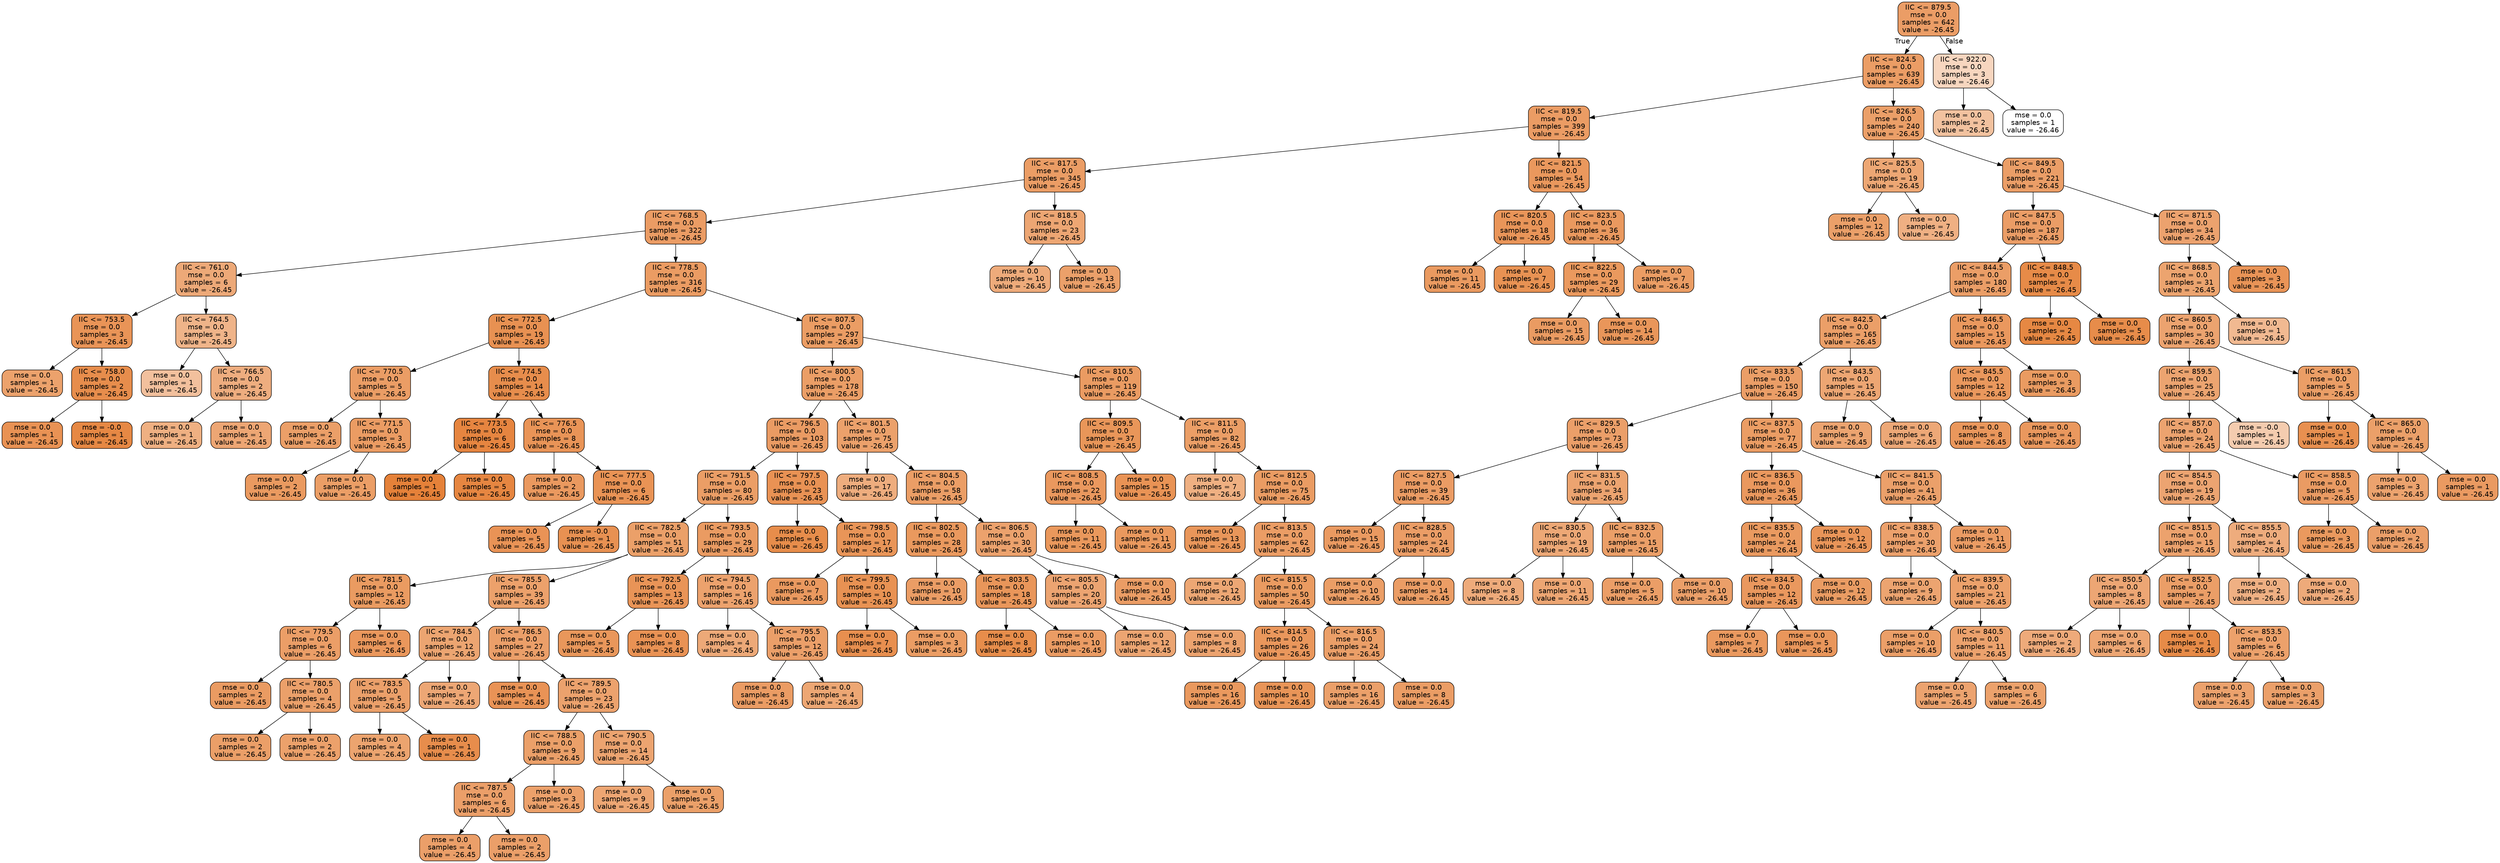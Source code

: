 digraph Tree {
node [shape=box, style="filled, rounded", color="black", fontname=helvetica] ;
edge [fontname=helvetica] ;
0 [label="IIC <= 879.5\nmse = 0.0\nsamples = 642\nvalue = -26.45", fillcolor="#eb9d66"] ;
1 [label="IIC <= 824.5\nmse = 0.0\nsamples = 639\nvalue = -26.45", fillcolor="#eb9d65"] ;
0 -> 1 [labeldistance=2.5, labelangle=45, headlabel="True"] ;
2 [label="IIC <= 819.5\nmse = 0.0\nsamples = 399\nvalue = -26.45", fillcolor="#eb9c64"] ;
1 -> 2 ;
3 [label="IIC <= 817.5\nmse = 0.0\nsamples = 345\nvalue = -26.45", fillcolor="#eb9d65"] ;
2 -> 3 ;
4 [label="IIC <= 768.5\nmse = 0.0\nsamples = 322\nvalue = -26.45", fillcolor="#eb9c64"] ;
3 -> 4 ;
5 [label="IIC <= 761.0\nmse = 0.0\nsamples = 6\nvalue = -26.45", fillcolor="#eda978"] ;
4 -> 5 ;
6 [label="IIC <= 753.5\nmse = 0.0\nsamples = 3\nvalue = -26.45", fillcolor="#e99457"] ;
5 -> 6 ;
7 [label="mse = 0.0\nsamples = 1\nvalue = -26.45", fillcolor="#eca26c"] ;
6 -> 7 ;
8 [label="IIC <= 758.0\nmse = 0.0\nsamples = 2\nvalue = -26.45", fillcolor="#e78d4c"] ;
6 -> 8 ;
9 [label="mse = 0.0\nsamples = 1\nvalue = -26.45", fillcolor="#e99254"] ;
8 -> 9 ;
10 [label="mse = -0.0\nsamples = 1\nvalue = -26.45", fillcolor="#e68844"] ;
8 -> 10 ;
11 [label="IIC <= 764.5\nmse = 0.0\nsamples = 3\nvalue = -26.45", fillcolor="#efb489"] ;
5 -> 11 ;
12 [label="mse = 0.0\nsamples = 1\nvalue = -26.45", fillcolor="#f2c09d"] ;
11 -> 12 ;
13 [label="IIC <= 766.5\nmse = 0.0\nsamples = 2\nvalue = -26.45", fillcolor="#eead7f"] ;
11 -> 13 ;
14 [label="mse = 0.0\nsamples = 1\nvalue = -26.45", fillcolor="#efb082"] ;
13 -> 14 ;
15 [label="mse = 0.0\nsamples = 1\nvalue = -26.45", fillcolor="#eda674"] ;
13 -> 15 ;
16 [label="IIC <= 778.5\nmse = 0.0\nsamples = 316\nvalue = -26.45", fillcolor="#eb9c63"] ;
4 -> 16 ;
17 [label="IIC <= 772.5\nmse = 0.0\nsamples = 19\nvalue = -26.45", fillcolor="#e89152"] ;
16 -> 17 ;
18 [label="IIC <= 770.5\nmse = 0.0\nsamples = 5\nvalue = -26.45", fillcolor="#eb9d65"] ;
17 -> 18 ;
19 [label="mse = 0.0\nsamples = 2\nvalue = -26.45", fillcolor="#eb9f68"] ;
18 -> 19 ;
20 [label="IIC <= 771.5\nmse = 0.0\nsamples = 3\nvalue = -26.45", fillcolor="#eb9c63"] ;
18 -> 20 ;
21 [label="mse = 0.0\nsamples = 2\nvalue = -26.45", fillcolor="#ea9a60"] ;
20 -> 21 ;
22 [label="mse = 0.0\nsamples = 1\nvalue = -26.45", fillcolor="#eb9e66"] ;
20 -> 22 ;
23 [label="IIC <= 774.5\nmse = 0.0\nsamples = 14\nvalue = -26.45", fillcolor="#e78d4c"] ;
17 -> 23 ;
24 [label="IIC <= 773.5\nmse = 0.0\nsamples = 6\nvalue = -26.45", fillcolor="#e68540"] ;
23 -> 24 ;
25 [label="mse = 0.0\nsamples = 1\nvalue = -26.45", fillcolor="#e58139"] ;
24 -> 25 ;
26 [label="mse = 0.0\nsamples = 5\nvalue = -26.45", fillcolor="#e68641"] ;
24 -> 26 ;
27 [label="IIC <= 776.5\nmse = 0.0\nsamples = 8\nvalue = -26.45", fillcolor="#e99457"] ;
23 -> 27 ;
28 [label="mse = 0.0\nsamples = 2\nvalue = -26.45", fillcolor="#ea995f"] ;
27 -> 28 ;
29 [label="IIC <= 777.5\nmse = 0.0\nsamples = 6\nvalue = -26.45", fillcolor="#e99355"] ;
27 -> 29 ;
30 [label="mse = 0.0\nsamples = 5\nvalue = -26.45", fillcolor="#e99356"] ;
29 -> 30 ;
31 [label="mse = -0.0\nsamples = 1\nvalue = -26.45", fillcolor="#e89152"] ;
29 -> 31 ;
32 [label="IIC <= 807.5\nmse = 0.0\nsamples = 297\nvalue = -26.45", fillcolor="#eb9d64"] ;
16 -> 32 ;
33 [label="IIC <= 800.5\nmse = 0.0\nsamples = 178\nvalue = -26.45", fillcolor="#eb9e66"] ;
32 -> 33 ;
34 [label="IIC <= 796.5\nmse = 0.0\nsamples = 103\nvalue = -26.45", fillcolor="#ea9b63"] ;
33 -> 34 ;
35 [label="IIC <= 791.5\nmse = 0.0\nsamples = 80\nvalue = -26.45", fillcolor="#eb9e66"] ;
34 -> 35 ;
36 [label="IIC <= 782.5\nmse = 0.0\nsamples = 51\nvalue = -26.45", fillcolor="#eba069"] ;
35 -> 36 ;
37 [label="IIC <= 781.5\nmse = 0.0\nsamples = 12\nvalue = -26.45", fillcolor="#ea9b61"] ;
36 -> 37 ;
38 [label="IIC <= 779.5\nmse = 0.0\nsamples = 6\nvalue = -26.45", fillcolor="#eb9e67"] ;
37 -> 38 ;
39 [label="mse = 0.0\nsamples = 2\nvalue = -26.45", fillcolor="#ea9b62"] ;
38 -> 39 ;
40 [label="IIC <= 780.5\nmse = 0.0\nsamples = 4\nvalue = -26.45", fillcolor="#eba06a"] ;
38 -> 40 ;
41 [label="mse = 0.0\nsamples = 2\nvalue = -26.45", fillcolor="#eb9f68"] ;
40 -> 41 ;
42 [label="mse = 0.0\nsamples = 2\nvalue = -26.45", fillcolor="#eca16b"] ;
40 -> 42 ;
43 [label="mse = 0.0\nsamples = 6\nvalue = -26.45", fillcolor="#ea975c"] ;
37 -> 43 ;
44 [label="IIC <= 785.5\nmse = 0.0\nsamples = 39\nvalue = -26.45", fillcolor="#eca16b"] ;
36 -> 44 ;
45 [label="IIC <= 784.5\nmse = 0.0\nsamples = 12\nvalue = -26.45", fillcolor="#eca571"] ;
44 -> 45 ;
46 [label="IIC <= 783.5\nmse = 0.0\nsamples = 5\nvalue = -26.45", fillcolor="#eba06a"] ;
45 -> 46 ;
47 [label="mse = 0.0\nsamples = 4\nvalue = -26.45", fillcolor="#eca46f"] ;
46 -> 47 ;
48 [label="mse = 0.0\nsamples = 1\nvalue = -26.45", fillcolor="#e78d4c"] ;
46 -> 48 ;
49 [label="mse = 0.0\nsamples = 7\nvalue = -26.45", fillcolor="#eda775"] ;
45 -> 49 ;
50 [label="IIC <= 786.5\nmse = 0.0\nsamples = 27\nvalue = -26.45", fillcolor="#eb9f69"] ;
44 -> 50 ;
51 [label="mse = 0.0\nsamples = 4\nvalue = -26.45", fillcolor="#e99356"] ;
50 -> 51 ;
52 [label="IIC <= 789.5\nmse = 0.0\nsamples = 23\nvalue = -26.45", fillcolor="#eca26d"] ;
50 -> 52 ;
53 [label="IIC <= 788.5\nmse = 0.0\nsamples = 9\nvalue = -26.45", fillcolor="#eba069"] ;
52 -> 53 ;
54 [label="IIC <= 787.5\nmse = 0.0\nsamples = 6\nvalue = -26.45", fillcolor="#eb9f69"] ;
53 -> 54 ;
55 [label="mse = 0.0\nsamples = 4\nvalue = -26.45", fillcolor="#eb9f69"] ;
54 -> 55 ;
56 [label="mse = 0.0\nsamples = 2\nvalue = -26.45", fillcolor="#eb9f69"] ;
54 -> 56 ;
57 [label="mse = 0.0\nsamples = 3\nvalue = -26.45", fillcolor="#eca16b"] ;
53 -> 57 ;
58 [label="IIC <= 790.5\nmse = 0.0\nsamples = 14\nvalue = -26.45", fillcolor="#eca470"] ;
52 -> 58 ;
59 [label="mse = 0.0\nsamples = 9\nvalue = -26.45", fillcolor="#eda673"] ;
58 -> 59 ;
60 [label="mse = 0.0\nsamples = 5\nvalue = -26.45", fillcolor="#eba069"] ;
58 -> 60 ;
61 [label="IIC <= 793.5\nmse = 0.0\nsamples = 29\nvalue = -26.45", fillcolor="#ea9b62"] ;
35 -> 61 ;
62 [label="IIC <= 792.5\nmse = 0.0\nsamples = 13\nvalue = -26.45", fillcolor="#e99457"] ;
61 -> 62 ;
63 [label="mse = 0.0\nsamples = 5\nvalue = -26.45", fillcolor="#e9975b"] ;
62 -> 63 ;
64 [label="mse = 0.0\nsamples = 8\nvalue = -26.45", fillcolor="#e99254"] ;
62 -> 64 ;
65 [label="IIC <= 794.5\nmse = 0.0\nsamples = 16\nvalue = -26.45", fillcolor="#eca26d"] ;
61 -> 65 ;
66 [label="mse = 0.0\nsamples = 4\nvalue = -26.45", fillcolor="#eda978"] ;
65 -> 66 ;
67 [label="IIC <= 795.5\nmse = 0.0\nsamples = 12\nvalue = -26.45", fillcolor="#eb9f69"] ;
65 -> 67 ;
68 [label="mse = 0.0\nsamples = 8\nvalue = -26.45", fillcolor="#eb9c64"] ;
67 -> 68 ;
69 [label="mse = 0.0\nsamples = 4\nvalue = -26.45", fillcolor="#eda774"] ;
67 -> 69 ;
70 [label="IIC <= 797.5\nmse = 0.0\nsamples = 23\nvalue = -26.45", fillcolor="#e99254"] ;
34 -> 70 ;
71 [label="mse = 0.0\nsamples = 6\nvalue = -26.45", fillcolor="#e78d4b"] ;
70 -> 71 ;
72 [label="IIC <= 798.5\nmse = 0.0\nsamples = 17\nvalue = -26.45", fillcolor="#e99558"] ;
70 -> 72 ;
73 [label="mse = 0.0\nsamples = 7\nvalue = -26.45", fillcolor="#ea995f"] ;
72 -> 73 ;
74 [label="IIC <= 799.5\nmse = 0.0\nsamples = 10\nvalue = -26.45", fillcolor="#e89253"] ;
72 -> 74 ;
75 [label="mse = 0.0\nsamples = 7\nvalue = -26.45", fillcolor="#e88f4f"] ;
74 -> 75 ;
76 [label="mse = 0.0\nsamples = 3\nvalue = -26.45", fillcolor="#eb9d64"] ;
74 -> 76 ;
77 [label="IIC <= 801.5\nmse = 0.0\nsamples = 75\nvalue = -26.45", fillcolor="#eca16b"] ;
33 -> 77 ;
78 [label="mse = 0.0\nsamples = 17\nvalue = -26.45", fillcolor="#eead7e"] ;
77 -> 78 ;
79 [label="IIC <= 804.5\nmse = 0.0\nsamples = 58\nvalue = -26.45", fillcolor="#eb9e66"] ;
77 -> 79 ;
80 [label="IIC <= 802.5\nmse = 0.0\nsamples = 28\nvalue = -26.45", fillcolor="#ea995e"] ;
79 -> 80 ;
81 [label="mse = 0.0\nsamples = 10\nvalue = -26.45", fillcolor="#eb9d65"] ;
80 -> 81 ;
82 [label="IIC <= 803.5\nmse = 0.0\nsamples = 18\nvalue = -26.45", fillcolor="#e9965a"] ;
80 -> 82 ;
83 [label="mse = 0.0\nsamples = 8\nvalue = -26.45", fillcolor="#e78d4b"] ;
82 -> 83 ;
84 [label="mse = 0.0\nsamples = 10\nvalue = -26.45", fillcolor="#eb9c64"] ;
82 -> 84 ;
85 [label="IIC <= 806.5\nmse = 0.0\nsamples = 30\nvalue = -26.45", fillcolor="#eca26d"] ;
79 -> 85 ;
86 [label="IIC <= 805.5\nmse = 0.0\nsamples = 20\nvalue = -26.45", fillcolor="#eca471"] ;
85 -> 86 ;
87 [label="mse = 0.0\nsamples = 12\nvalue = -26.45", fillcolor="#eca572"] ;
86 -> 87 ;
88 [label="mse = 0.0\nsamples = 8\nvalue = -26.45", fillcolor="#eca36f"] ;
86 -> 88 ;
89 [label="mse = 0.0\nsamples = 10\nvalue = -26.45", fillcolor="#eb9d65"] ;
85 -> 89 ;
90 [label="IIC <= 810.5\nmse = 0.0\nsamples = 119\nvalue = -26.45", fillcolor="#ea9b62"] ;
32 -> 90 ;
91 [label="IIC <= 809.5\nmse = 0.0\nsamples = 37\nvalue = -26.45", fillcolor="#e99659"] ;
90 -> 91 ;
92 [label="IIC <= 808.5\nmse = 0.0\nsamples = 22\nvalue = -26.45", fillcolor="#ea985e"] ;
91 -> 92 ;
93 [label="mse = 0.0\nsamples = 11\nvalue = -26.45", fillcolor="#ea985c"] ;
92 -> 93 ;
94 [label="mse = 0.0\nsamples = 11\nvalue = -26.45", fillcolor="#ea995e"] ;
92 -> 94 ;
95 [label="mse = 0.0\nsamples = 15\nvalue = -26.45", fillcolor="#e99355"] ;
91 -> 95 ;
96 [label="IIC <= 811.5\nmse = 0.0\nsamples = 82\nvalue = -26.45", fillcolor="#eb9e66"] ;
90 -> 96 ;
97 [label="mse = 0.0\nsamples = 7\nvalue = -26.45", fillcolor="#efb082"] ;
96 -> 97 ;
98 [label="IIC <= 812.5\nmse = 0.0\nsamples = 75\nvalue = -26.45", fillcolor="#ea9c63"] ;
96 -> 98 ;
99 [label="mse = 0.0\nsamples = 13\nvalue = -26.45", fillcolor="#e9965a"] ;
98 -> 99 ;
100 [label="IIC <= 813.5\nmse = 0.0\nsamples = 62\nvalue = -26.45", fillcolor="#eb9d65"] ;
98 -> 100 ;
101 [label="mse = 0.0\nsamples = 12\nvalue = -26.45", fillcolor="#eda774"] ;
100 -> 101 ;
102 [label="IIC <= 815.5\nmse = 0.0\nsamples = 50\nvalue = -26.45", fillcolor="#ea9b61"] ;
100 -> 102 ;
103 [label="IIC <= 814.5\nmse = 0.0\nsamples = 26\nvalue = -26.45", fillcolor="#ea975c"] ;
102 -> 103 ;
104 [label="mse = 0.0\nsamples = 16\nvalue = -26.45", fillcolor="#ea995e"] ;
103 -> 104 ;
105 [label="mse = 0.0\nsamples = 10\nvalue = -26.45", fillcolor="#e99558"] ;
103 -> 105 ;
106 [label="IIC <= 816.5\nmse = 0.0\nsamples = 24\nvalue = -26.45", fillcolor="#eb9f68"] ;
102 -> 106 ;
107 [label="mse = 0.0\nsamples = 16\nvalue = -26.45", fillcolor="#eba06a"] ;
106 -> 107 ;
108 [label="mse = 0.0\nsamples = 8\nvalue = -26.45", fillcolor="#eb9d65"] ;
106 -> 108 ;
109 [label="IIC <= 818.5\nmse = 0.0\nsamples = 23\nvalue = -26.45", fillcolor="#eda673"] ;
3 -> 109 ;
110 [label="mse = 0.0\nsamples = 10\nvalue = -26.45", fillcolor="#eeab7b"] ;
109 -> 110 ;
111 [label="mse = 0.0\nsamples = 13\nvalue = -26.45", fillcolor="#eba06a"] ;
109 -> 111 ;
112 [label="IIC <= 821.5\nmse = 0.0\nsamples = 54\nvalue = -26.45", fillcolor="#ea985d"] ;
2 -> 112 ;
113 [label="IIC <= 820.5\nmse = 0.0\nsamples = 18\nvalue = -26.45", fillcolor="#e99559"] ;
112 -> 113 ;
114 [label="mse = 0.0\nsamples = 11\nvalue = -26.45", fillcolor="#ea9a60"] ;
113 -> 114 ;
115 [label="mse = 0.0\nsamples = 7\nvalue = -26.45", fillcolor="#e89253"] ;
113 -> 115 ;
116 [label="IIC <= 823.5\nmse = 0.0\nsamples = 36\nvalue = -26.45", fillcolor="#ea995f"] ;
112 -> 116 ;
117 [label="IIC <= 822.5\nmse = 0.0\nsamples = 29\nvalue = -26.45", fillcolor="#ea995e"] ;
116 -> 117 ;
118 [label="mse = 0.0\nsamples = 15\nvalue = -26.45", fillcolor="#ea9b62"] ;
117 -> 118 ;
119 [label="mse = 0.0\nsamples = 14\nvalue = -26.45", fillcolor="#e9965a"] ;
117 -> 119 ;
120 [label="mse = 0.0\nsamples = 7\nvalue = -26.45", fillcolor="#eb9d64"] ;
116 -> 120 ;
121 [label="IIC <= 826.5\nmse = 0.0\nsamples = 240\nvalue = -26.45", fillcolor="#eb9f68"] ;
1 -> 121 ;
122 [label="IIC <= 825.5\nmse = 0.0\nsamples = 19\nvalue = -26.45", fillcolor="#eda774"] ;
121 -> 122 ;
123 [label="mse = 0.0\nsamples = 12\nvalue = -26.45", fillcolor="#eba069"] ;
122 -> 123 ;
124 [label="mse = 0.0\nsamples = 7\nvalue = -26.45", fillcolor="#efb083"] ;
122 -> 124 ;
125 [label="IIC <= 849.5\nmse = 0.0\nsamples = 221\nvalue = -26.45", fillcolor="#eb9e67"] ;
121 -> 125 ;
126 [label="IIC <= 847.5\nmse = 0.0\nsamples = 187\nvalue = -26.45", fillcolor="#eb9d66"] ;
125 -> 126 ;
127 [label="IIC <= 844.5\nmse = 0.0\nsamples = 180\nvalue = -26.45", fillcolor="#eb9e67"] ;
126 -> 127 ;
128 [label="IIC <= 842.5\nmse = 0.0\nsamples = 165\nvalue = -26.45", fillcolor="#eb9f68"] ;
127 -> 128 ;
129 [label="IIC <= 833.5\nmse = 0.0\nsamples = 150\nvalue = -26.45", fillcolor="#eb9e67"] ;
128 -> 129 ;
130 [label="IIC <= 829.5\nmse = 0.0\nsamples = 73\nvalue = -26.45", fillcolor="#eb9f69"] ;
129 -> 130 ;
131 [label="IIC <= 827.5\nmse = 0.0\nsamples = 39\nvalue = -26.45", fillcolor="#eb9c64"] ;
130 -> 131 ;
132 [label="mse = 0.0\nsamples = 15\nvalue = -26.45", fillcolor="#ea9a61"] ;
131 -> 132 ;
133 [label="IIC <= 828.5\nmse = 0.0\nsamples = 24\nvalue = -26.45", fillcolor="#eb9d66"] ;
131 -> 133 ;
134 [label="mse = 0.0\nsamples = 10\nvalue = -26.45", fillcolor="#eb9e66"] ;
133 -> 134 ;
135 [label="mse = 0.0\nsamples = 14\nvalue = -26.45", fillcolor="#eb9d65"] ;
133 -> 135 ;
136 [label="IIC <= 831.5\nmse = 0.0\nsamples = 34\nvalue = -26.45", fillcolor="#eca470"] ;
130 -> 136 ;
137 [label="IIC <= 830.5\nmse = 0.0\nsamples = 19\nvalue = -26.45", fillcolor="#eda876"] ;
136 -> 137 ;
138 [label="mse = 0.0\nsamples = 8\nvalue = -26.45", fillcolor="#eeab7b"] ;
137 -> 138 ;
139 [label="mse = 0.0\nsamples = 11\nvalue = -26.45", fillcolor="#eda673"] ;
137 -> 139 ;
140 [label="IIC <= 832.5\nmse = 0.0\nsamples = 15\nvalue = -26.45", fillcolor="#eb9f68"] ;
136 -> 140 ;
141 [label="mse = 0.0\nsamples = 5\nvalue = -26.45", fillcolor="#eb9e67"] ;
140 -> 141 ;
142 [label="mse = 0.0\nsamples = 10\nvalue = -26.45", fillcolor="#eb9f69"] ;
140 -> 142 ;
143 [label="IIC <= 837.5\nmse = 0.0\nsamples = 77\nvalue = -26.45", fillcolor="#eb9d64"] ;
129 -> 143 ;
144 [label="IIC <= 836.5\nmse = 0.0\nsamples = 36\nvalue = -26.45", fillcolor="#ea985e"] ;
143 -> 144 ;
145 [label="IIC <= 835.5\nmse = 0.0\nsamples = 24\nvalue = -26.45", fillcolor="#ea9a60"] ;
144 -> 145 ;
146 [label="IIC <= 834.5\nmse = 0.0\nsamples = 12\nvalue = -26.45", fillcolor="#ea985e"] ;
145 -> 146 ;
147 [label="mse = 0.0\nsamples = 7\nvalue = -26.45", fillcolor="#ea995f"] ;
146 -> 147 ;
148 [label="mse = 0.0\nsamples = 5\nvalue = -26.45", fillcolor="#e9965b"] ;
146 -> 148 ;
149 [label="mse = 0.0\nsamples = 12\nvalue = -26.45", fillcolor="#ea9c63"] ;
145 -> 149 ;
150 [label="mse = 0.0\nsamples = 12\nvalue = -26.45", fillcolor="#e99559"] ;
144 -> 150 ;
151 [label="IIC <= 841.5\nmse = 0.0\nsamples = 41\nvalue = -26.45", fillcolor="#eba06a"] ;
143 -> 151 ;
152 [label="IIC <= 838.5\nmse = 0.0\nsamples = 30\nvalue = -26.45", fillcolor="#eca16c"] ;
151 -> 152 ;
153 [label="mse = 0.0\nsamples = 9\nvalue = -26.45", fillcolor="#eca470"] ;
152 -> 153 ;
154 [label="IIC <= 839.5\nmse = 0.0\nsamples = 21\nvalue = -26.45", fillcolor="#eca16b"] ;
152 -> 154 ;
155 [label="mse = 0.0\nsamples = 10\nvalue = -26.45", fillcolor="#eb9f68"] ;
154 -> 155 ;
156 [label="IIC <= 840.5\nmse = 0.0\nsamples = 11\nvalue = -26.45", fillcolor="#eca26d"] ;
154 -> 156 ;
157 [label="mse = 0.0\nsamples = 5\nvalue = -26.45", fillcolor="#eca36f"] ;
156 -> 157 ;
158 [label="mse = 0.0\nsamples = 6\nvalue = -26.45", fillcolor="#eca26c"] ;
156 -> 158 ;
159 [label="mse = 0.0\nsamples = 11\nvalue = -26.45", fillcolor="#eb9c64"] ;
151 -> 159 ;
160 [label="IIC <= 843.5\nmse = 0.0\nsamples = 15\nvalue = -26.45", fillcolor="#eda673"] ;
128 -> 160 ;
161 [label="mse = 0.0\nsamples = 9\nvalue = -26.45", fillcolor="#eca470"] ;
160 -> 161 ;
162 [label="mse = 0.0\nsamples = 6\nvalue = -26.45", fillcolor="#eda877"] ;
160 -> 162 ;
163 [label="IIC <= 846.5\nmse = 0.0\nsamples = 15\nvalue = -26.45", fillcolor="#ea985e"] ;
127 -> 163 ;
164 [label="IIC <= 845.5\nmse = 0.0\nsamples = 12\nvalue = -26.45", fillcolor="#ea985d"] ;
163 -> 164 ;
165 [label="mse = 0.0\nsamples = 8\nvalue = -26.45", fillcolor="#ea975c"] ;
164 -> 165 ;
166 [label="mse = 0.0\nsamples = 4\nvalue = -26.45", fillcolor="#ea985e"] ;
164 -> 166 ;
167 [label="mse = 0.0\nsamples = 3\nvalue = -26.45", fillcolor="#ea9b61"] ;
163 -> 167 ;
168 [label="IIC <= 848.5\nmse = 0.0\nsamples = 7\nvalue = -26.45", fillcolor="#e78b48"] ;
126 -> 168 ;
169 [label="mse = 0.0\nsamples = 2\nvalue = -26.45", fillcolor="#e68843"] ;
168 -> 169 ;
170 [label="mse = 0.0\nsamples = 5\nvalue = -26.45", fillcolor="#e78c4a"] ;
168 -> 170 ;
171 [label="IIC <= 871.5\nmse = 0.0\nsamples = 34\nvalue = -26.45", fillcolor="#eca26e"] ;
125 -> 171 ;
172 [label="IIC <= 868.5\nmse = 0.0\nsamples = 31\nvalue = -26.45", fillcolor="#eca46f"] ;
171 -> 172 ;
173 [label="IIC <= 860.5\nmse = 0.0\nsamples = 30\nvalue = -26.45", fillcolor="#eca36f"] ;
172 -> 173 ;
174 [label="IIC <= 859.5\nmse = 0.0\nsamples = 25\nvalue = -26.45", fillcolor="#eca470"] ;
173 -> 174 ;
175 [label="IIC <= 857.0\nmse = 0.0\nsamples = 24\nvalue = -26.45", fillcolor="#eca36f"] ;
174 -> 175 ;
176 [label="IIC <= 854.5\nmse = 0.0\nsamples = 19\nvalue = -26.45", fillcolor="#eca471"] ;
175 -> 176 ;
177 [label="IIC <= 851.5\nmse = 0.0\nsamples = 15\nvalue = -26.45", fillcolor="#eca26d"] ;
176 -> 177 ;
178 [label="IIC <= 850.5\nmse = 0.0\nsamples = 8\nvalue = -26.45", fillcolor="#eda674"] ;
177 -> 178 ;
179 [label="mse = 0.0\nsamples = 2\nvalue = -26.45", fillcolor="#eeaa7a"] ;
178 -> 179 ;
180 [label="mse = 0.0\nsamples = 6\nvalue = -26.45", fillcolor="#eda673"] ;
178 -> 180 ;
181 [label="IIC <= 852.5\nmse = 0.0\nsamples = 7\nvalue = -26.45", fillcolor="#eb9e67"] ;
177 -> 181 ;
182 [label="mse = 0.0\nsamples = 1\nvalue = -26.45", fillcolor="#e78b48"] ;
181 -> 182 ;
183 [label="IIC <= 853.5\nmse = 0.0\nsamples = 6\nvalue = -26.45", fillcolor="#eca16b"] ;
181 -> 183 ;
184 [label="mse = 0.0\nsamples = 3\nvalue = -26.45", fillcolor="#eca26d"] ;
183 -> 184 ;
185 [label="mse = 0.0\nsamples = 3\nvalue = -26.45", fillcolor="#eba06a"] ;
183 -> 185 ;
186 [label="IIC <= 855.5\nmse = 0.0\nsamples = 4\nvalue = -26.45", fillcolor="#eeac7d"] ;
176 -> 186 ;
187 [label="mse = 0.0\nsamples = 2\nvalue = -26.45", fillcolor="#efb083"] ;
186 -> 187 ;
188 [label="mse = 0.0\nsamples = 2\nvalue = -26.45", fillcolor="#eeaa7a"] ;
186 -> 188 ;
189 [label="IIC <= 858.5\nmse = 0.0\nsamples = 5\nvalue = -26.45", fillcolor="#ea9b63"] ;
175 -> 189 ;
190 [label="mse = 0.0\nsamples = 3\nvalue = -26.45", fillcolor="#ea995e"] ;
189 -> 190 ;
191 [label="mse = 0.0\nsamples = 2\nvalue = -26.45", fillcolor="#eb9f69"] ;
189 -> 191 ;
192 [label="mse = -0.0\nsamples = 1\nvalue = -26.45", fillcolor="#f4ccaf"] ;
174 -> 192 ;
193 [label="IIC <= 861.5\nmse = 0.0\nsamples = 5\nvalue = -26.45", fillcolor="#eb9e66"] ;
173 -> 193 ;
194 [label="mse = 0.0\nsamples = 1\nvalue = -26.45", fillcolor="#e89050"] ;
193 -> 194 ;
195 [label="IIC <= 865.0\nmse = 0.0\nsamples = 4\nvalue = -26.45", fillcolor="#eba069"] ;
193 -> 195 ;
196 [label="mse = 0.0\nsamples = 3\nvalue = -26.45", fillcolor="#eca36e"] ;
195 -> 196 ;
197 [label="mse = 0.0\nsamples = 1\nvalue = -26.45", fillcolor="#ea9a61"] ;
195 -> 197 ;
198 [label="mse = 0.0\nsamples = 1\nvalue = -26.45", fillcolor="#f1b991"] ;
172 -> 198 ;
199 [label="mse = 0.0\nsamples = 3\nvalue = -26.45", fillcolor="#e99457"] ;
171 -> 199 ;
200 [label="IIC <= 922.0\nmse = 0.0\nsamples = 3\nvalue = -26.46", fillcolor="#f7d6bf"] ;
0 -> 200 [labeldistance=2.5, labelangle=-45, headlabel="False"] ;
201 [label="mse = 0.0\nsamples = 2\nvalue = -26.45", fillcolor="#f2c29f"] ;
200 -> 201 ;
202 [label="mse = 0.0\nsamples = 1\nvalue = -26.46", fillcolor="#ffffff"] ;
200 -> 202 ;
}